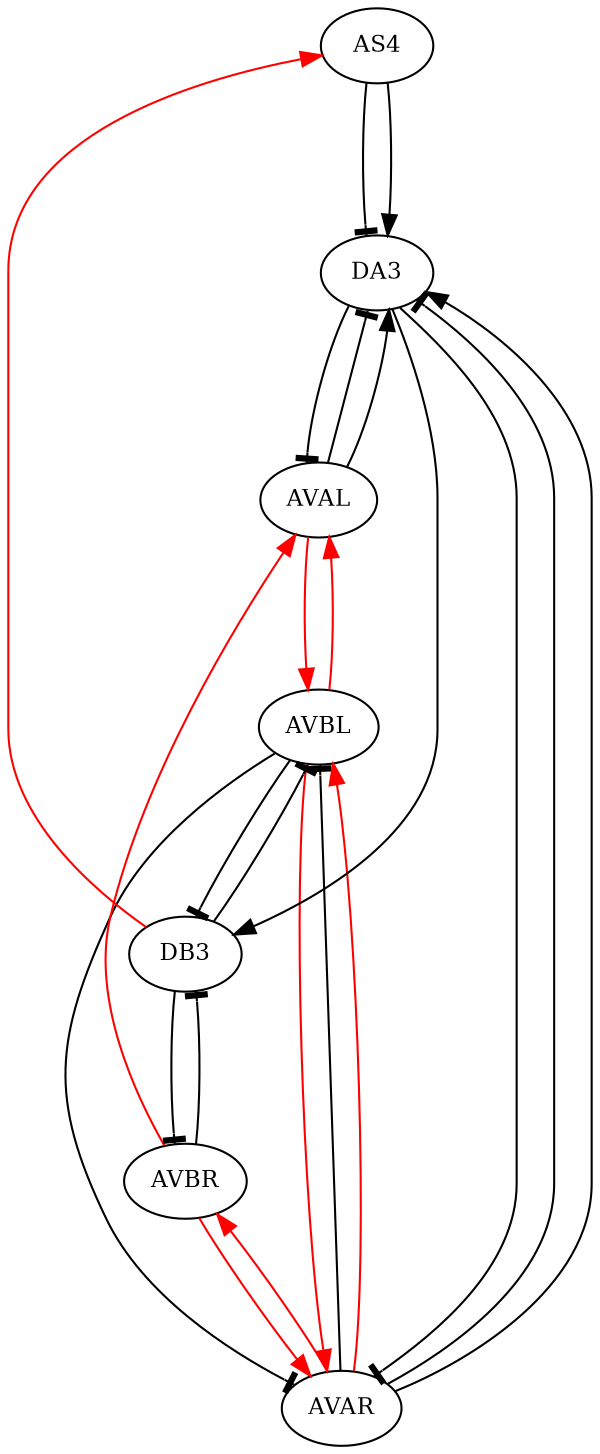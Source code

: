 digraph exp {
node [fontsize=11]; AS4; AVAL; AVAR; AVBL; AVBR; DA3; DB3; 
AVAL -> DA3 [minlen=2 arrowhead="tee"];
AVAR -> AVBL [minlen=2 arrowhead="tee"];
AVAR -> DA3 [minlen=2 arrowhead="tee"];
AVBL -> AVAR [minlen=2 arrowhead="tee"];
AVBL -> DB3 [minlen=2 arrowhead="tee"];
AVBR -> DB3 [minlen=2 arrowhead="tee"];
DA3 -> AVAL [minlen=2 arrowhead="tee"];
DA3 -> AVAR [minlen=2 arrowhead="tee"];
DB3 -> AVBL [minlen=2 arrowhead="tee"];
DB3 -> AVBR [minlen=2 arrowhead="tee"];
AS4 -> DA3 [minlen=2 arrowhead="tee"];
AVAL -> AVBL [minlen=2 color=red];
AVAL -> DA3 [minlen=2];
AVAR -> AVBL [minlen=2 color=red];
AVAR -> AVBR [minlen=2 color=red];
AVAR -> DA3 [minlen=2];
AVBL -> AVAL [minlen=2 color=red];
AVBL -> AVAR [minlen=2 color=red];
AVBR -> AVAL [minlen=2 color=red];
AVBR -> AVAR [minlen=2 color=red];
DA3 -> DB3 [minlen=2];
DB3 -> AS4 [minlen=2 color=red];
AS4 -> DA3 [minlen=2];
splines=true;sep="+25,25";overlap=false
fontsize=12;
}
